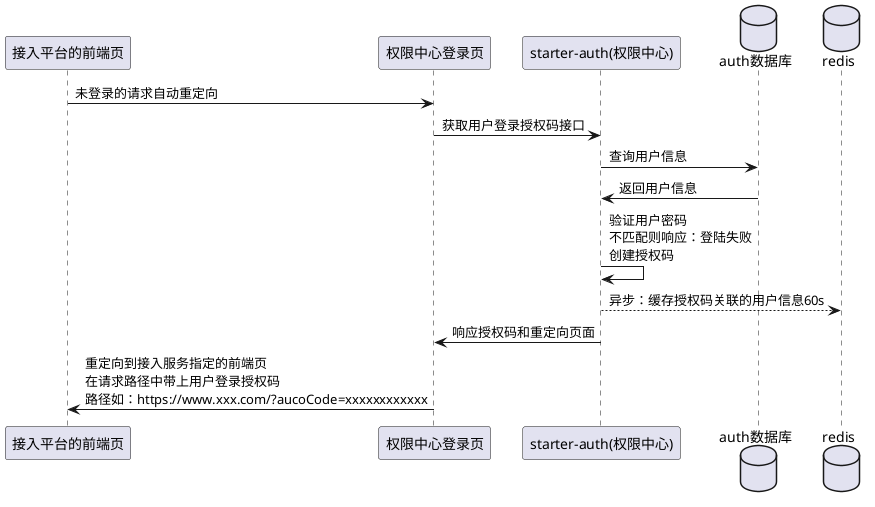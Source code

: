 @startuml

participant "接入平台的前端页"
participant "权限中心登录页"
participant "starter-auth(权限中心)"
database "auth数据库"
database "redis"

"接入平台的前端页" -> "权限中心登录页" : \
未登录的请求自动重定向

"权限中心登录页" -> "starter-auth(权限中心)" : \
获取用户登录授权码接口

"starter-auth(权限中心)" -> "auth数据库" : \
查询用户信息

"starter-auth(权限中心)" <- "auth数据库" : \
返回用户信息

"starter-auth(权限中心)" -> "starter-auth(权限中心)" : \
验证用户密码\n\
不匹配则响应：登陆失败\n\
创建授权码

"starter-auth(权限中心)" --> "redis" : \
异步：缓存授权码关联的用户信息60s

"权限中心登录页" <- "starter-auth(权限中心)" : \
响应授权码和重定向页面

"接入平台的前端页" <- "权限中心登录页"   : \
重定向到接入服务指定的前端页\n\
在请求路径中带上用户登录授权码\n\
路径如：https://www.xxx.com/?aucoCode=xxxxxxxxxxxx

@enduml